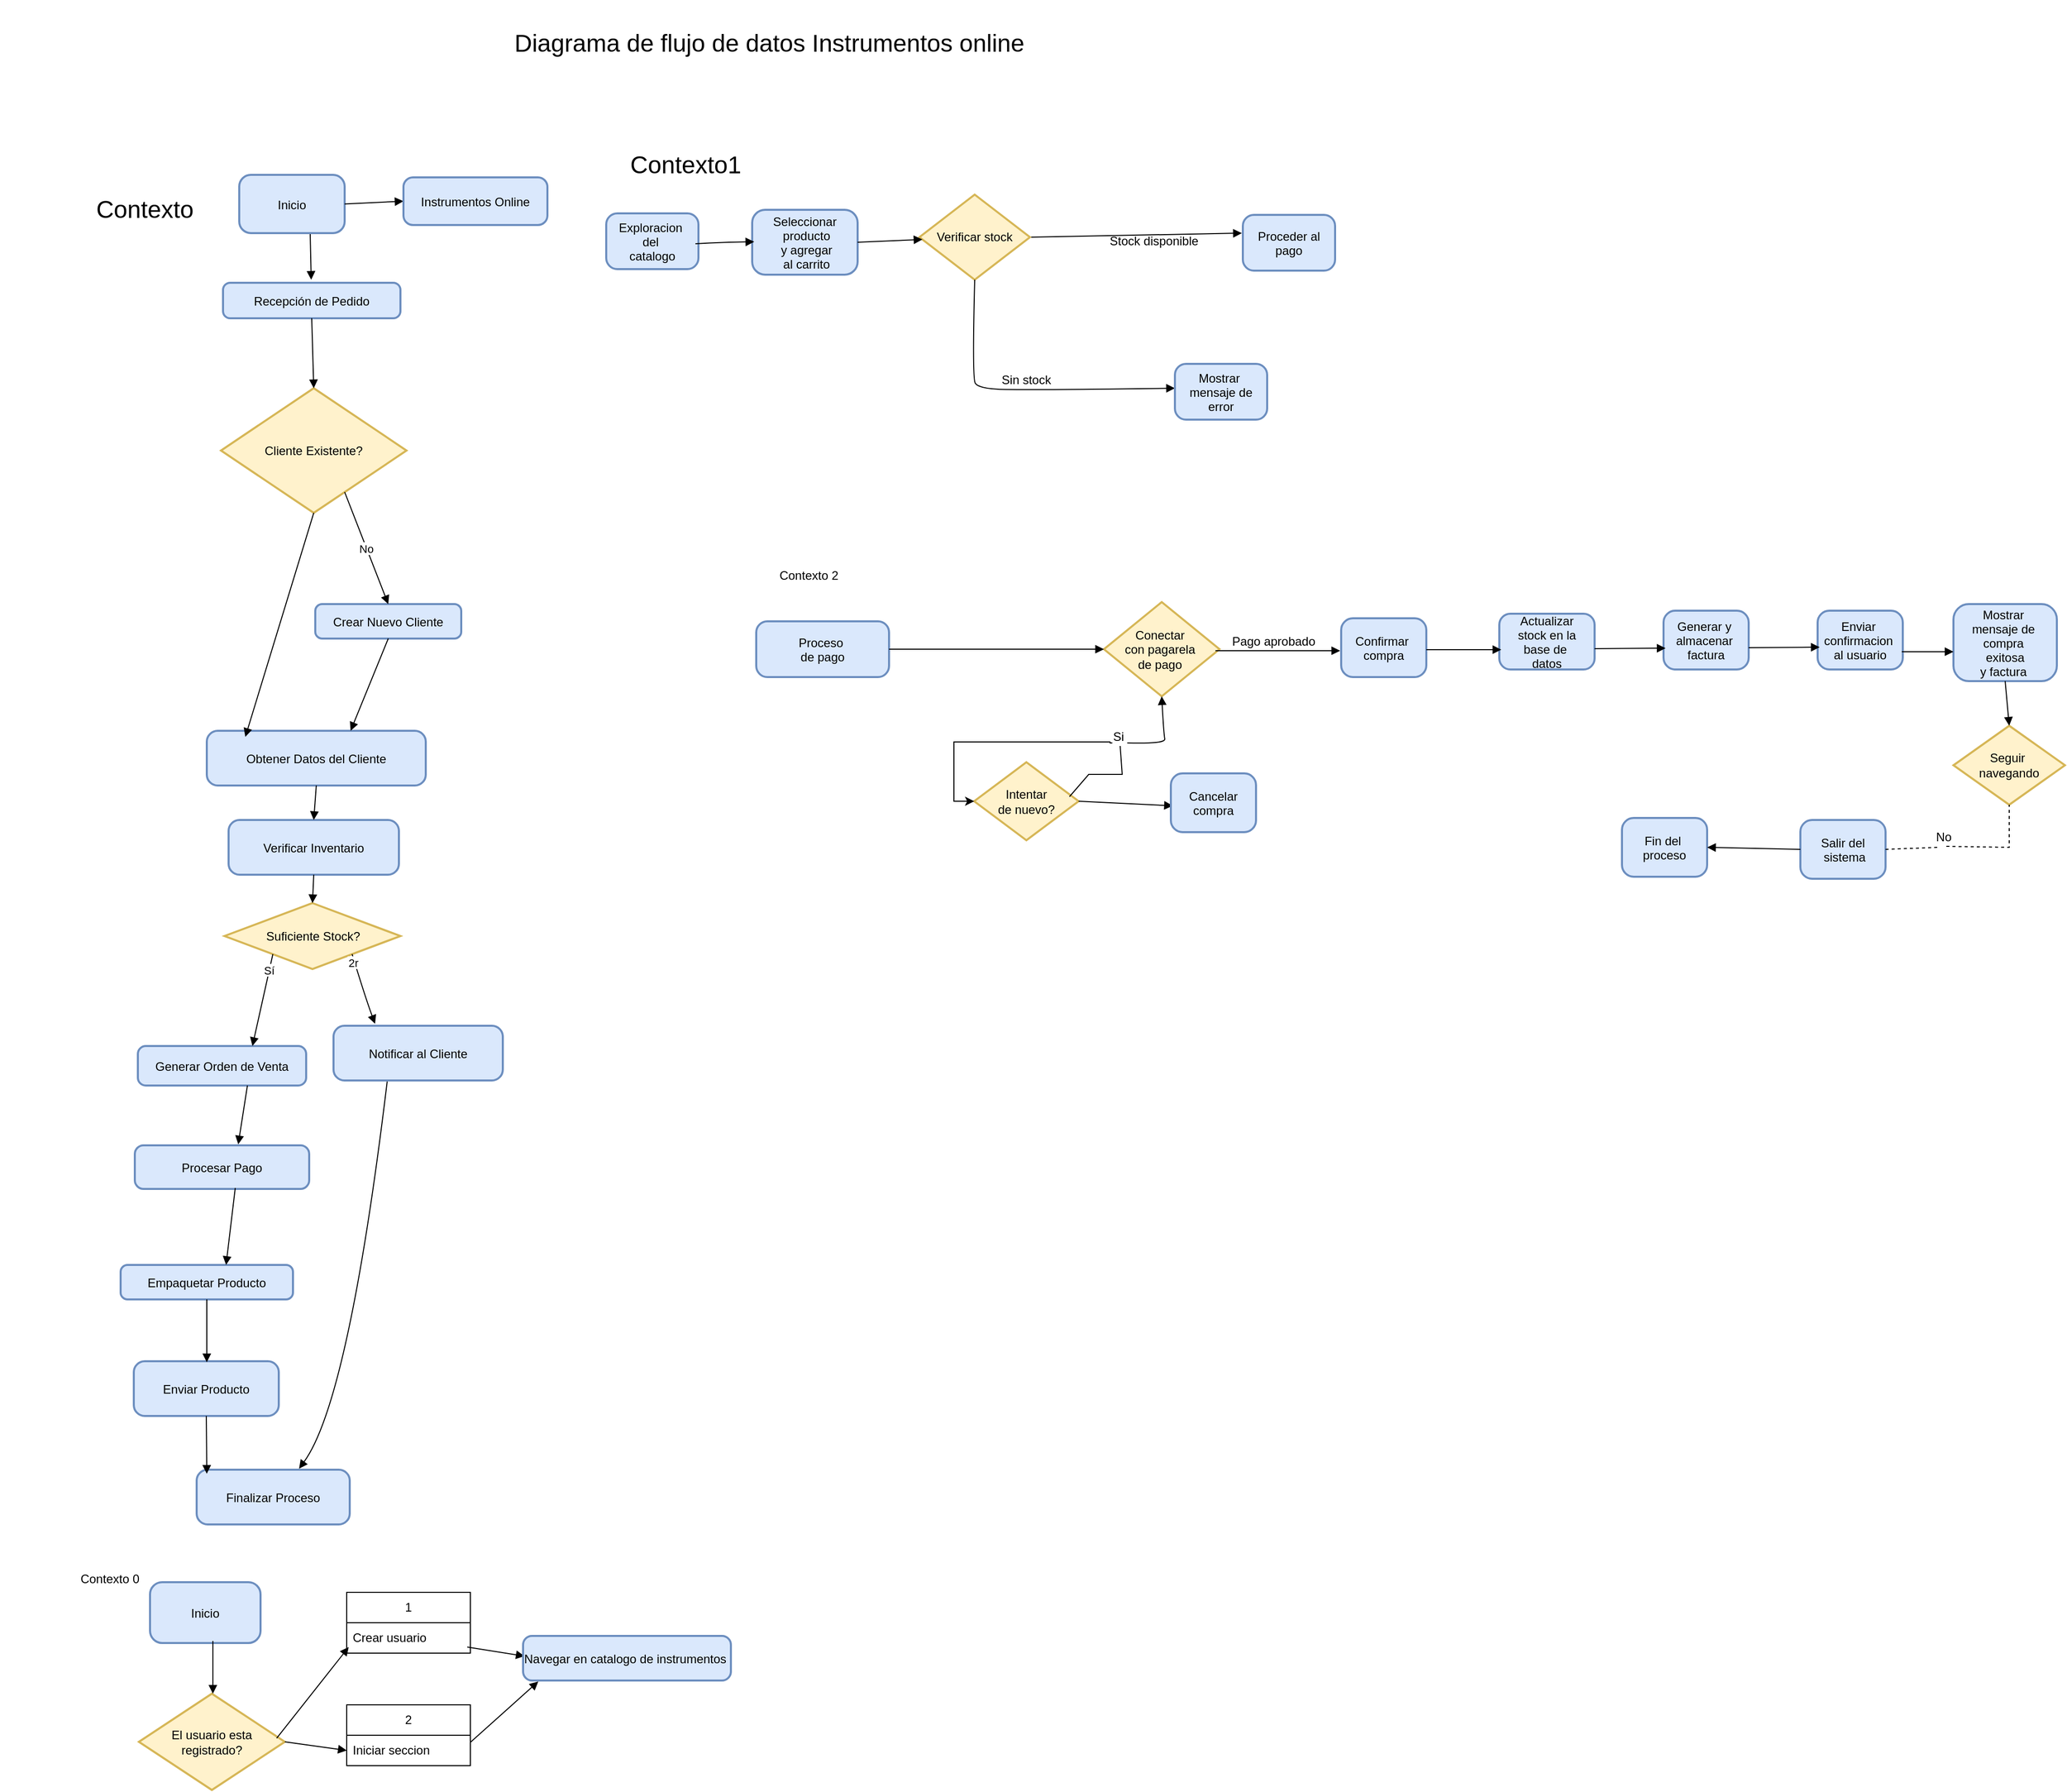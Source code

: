 <mxfile version="26.1.3">
  <diagram name="Página-1" id="5-blgEvvS2BKnFEWzmYk">
    <mxGraphModel dx="4880" dy="2408" grid="0" gridSize="10" guides="1" tooltips="1" connect="1" arrows="1" fold="1" page="0" pageScale="1" pageWidth="827" pageHeight="1169" math="0" shadow="0">
      <root>
        <mxCell id="0" />
        <mxCell id="1" parent="0" />
        <mxCell id="2" value="Inicio" style="rounded=1;arcSize=20;strokeWidth=2;fillColor=#dae8fc;strokeColor=#6c8ebf;" parent="1" vertex="1">
          <mxGeometry x="139" y="5.5" width="104" height="57.5" as="geometry" />
        </mxCell>
        <mxCell id="3" value="Recepción de Pedido" style="rounded=1;arcSize=20;strokeWidth=2;fillColor=#dae8fc;strokeColor=#6c8ebf;" parent="1" vertex="1">
          <mxGeometry x="123" y="112" width="175" height="35" as="geometry" />
        </mxCell>
        <mxCell id="4" value="Cliente Existente?" style="rhombus;strokeWidth=2;whiteSpace=wrap;fillColor=#fff2cc;strokeColor=#d6b656;" parent="1" vertex="1">
          <mxGeometry x="121" y="216" width="183" height="123" as="geometry" />
        </mxCell>
        <mxCell id="5" value="Crear Nuevo Cliente" style="rounded=1;arcSize=20;strokeWidth=2;fillColor=#dae8fc;strokeColor=#6c8ebf;" parent="1" vertex="1">
          <mxGeometry x="214" y="429" width="144" height="34" as="geometry" />
        </mxCell>
        <mxCell id="6" value="Obtener Datos del Cliente" style="rounded=1;arcSize=20;strokeWidth=2;fillColor=#dae8fc;strokeColor=#6c8ebf;" parent="1" vertex="1">
          <mxGeometry x="107" y="554" width="216" height="54" as="geometry" />
        </mxCell>
        <mxCell id="7" value="Verificar Inventario" style="rounded=1;arcSize=20;strokeWidth=2;fillColor=#dae8fc;strokeColor=#6c8ebf;" parent="1" vertex="1">
          <mxGeometry x="128.5" y="642" width="168" height="54" as="geometry" />
        </mxCell>
        <mxCell id="8" value="Suficiente Stock?" style="rhombus;strokeWidth=2;whiteSpace=wrap;fillColor=#fff2cc;strokeColor=#d6b656;" parent="1" vertex="1">
          <mxGeometry x="124.5" y="724" width="173.5" height="65" as="geometry" />
        </mxCell>
        <mxCell id="9" value="Generar Orden de Venta" style="rounded=1;arcSize=20;strokeWidth=2;fillColor=#dae8fc;strokeColor=#6c8ebf;" parent="1" vertex="1">
          <mxGeometry x="39" y="865" width="166" height="39" as="geometry" />
        </mxCell>
        <mxCell id="10" value="Notificar al Cliente" style="rounded=1;arcSize=20;strokeWidth=2;fillColor=#dae8fc;strokeColor=#6c8ebf;" parent="1" vertex="1">
          <mxGeometry x="232" y="845" width="167" height="54" as="geometry" />
        </mxCell>
        <mxCell id="11" value="Procesar Pago" style="rounded=1;arcSize=20;strokeWidth=2;fillColor=#dae8fc;strokeColor=#6c8ebf;" parent="1" vertex="1">
          <mxGeometry x="36" y="963" width="172" height="43" as="geometry" />
        </mxCell>
        <mxCell id="12" value="Empaquetar Producto" style="rounded=1;arcSize=20;strokeWidth=2;fillColor=#dae8fc;strokeColor=#6c8ebf;" parent="1" vertex="1">
          <mxGeometry x="22" y="1081" width="170" height="34" as="geometry" />
        </mxCell>
        <mxCell id="13" value="Enviar Producto" style="rounded=1;arcSize=20;strokeWidth=2;fillColor=#dae8fc;strokeColor=#6c8ebf;" parent="1" vertex="1">
          <mxGeometry x="35" y="1176" width="143" height="54" as="geometry" />
        </mxCell>
        <mxCell id="14" value="Finalizar Proceso" style="rounded=1;arcSize=20;strokeWidth=2;fillColor=#dae8fc;strokeColor=#6c8ebf;" parent="1" vertex="1">
          <mxGeometry x="97" y="1283" width="151" height="54" as="geometry" />
        </mxCell>
        <mxCell id="15" value="" style="curved=1;startArrow=none;endArrow=block;exitX=0.673;exitY=1.017;exitDx=0;exitDy=0;exitPerimeter=0;" parent="1" source="2" edge="1">
          <mxGeometry relative="1" as="geometry">
            <Array as="points" />
            <mxPoint x="210" y="109" as="targetPoint" />
          </mxGeometry>
        </mxCell>
        <mxCell id="16" value="" style="curved=1;startArrow=none;endArrow=block;exitX=0.5;exitY=1;entryX=0.5;entryY=0;" parent="1" source="3" target="4" edge="1">
          <mxGeometry relative="1" as="geometry">
            <Array as="points" />
          </mxGeometry>
        </mxCell>
        <mxCell id="17" value="No" style="curved=1;startArrow=none;endArrow=block;exitX=0.75;exitY=1;entryX=0.5;entryY=-0.01;" parent="1" source="4" target="5" edge="1">
          <mxGeometry relative="1" as="geometry">
            <Array as="points" />
          </mxGeometry>
        </mxCell>
        <mxCell id="19" value="" style="curved=1;startArrow=none;endArrow=block;exitX=0.5;exitY=0.99;entryX=0.5;entryY=-0.01;" parent="1" source="6" target="7" edge="1">
          <mxGeometry relative="1" as="geometry">
            <Array as="points" />
          </mxGeometry>
        </mxCell>
        <mxCell id="20" value="" style="curved=1;startArrow=none;endArrow=block;exitX=0.5;exitY=0.99;entryX=0.5;entryY=0;" parent="1" source="7" target="8" edge="1">
          <mxGeometry relative="1" as="geometry">
            <Array as="points" />
          </mxGeometry>
        </mxCell>
        <mxCell id="21" value="Sí" style="curved=1;startArrow=none;endArrow=block;exitX=0.09;exitY=1;" parent="1" source="8" edge="1">
          <mxGeometry x="-0.654" relative="1" as="geometry">
            <Array as="points" />
            <mxPoint x="152" y="865" as="targetPoint" />
            <mxPoint as="offset" />
          </mxGeometry>
        </mxCell>
        <mxCell id="22" value="2r" style="curved=1;startArrow=none;endArrow=block;exitX=0.91;exitY=1;" parent="1" source="8" edge="1">
          <mxGeometry x="-0.776" y="-1" relative="1" as="geometry">
            <Array as="points">
              <mxPoint x="264" y="819" />
            </Array>
            <mxPoint x="273" y="843" as="targetPoint" />
            <mxPoint as="offset" />
          </mxGeometry>
        </mxCell>
        <mxCell id="23" value="" style="curved=1;startArrow=none;endArrow=block;exitX=0.651;exitY=1;exitDx=0;exitDy=0;exitPerimeter=0;" parent="1" source="9" edge="1">
          <mxGeometry relative="1" as="geometry">
            <Array as="points" />
            <mxPoint x="138" y="962" as="targetPoint" />
          </mxGeometry>
        </mxCell>
        <mxCell id="24" value="" style="curved=1;startArrow=none;endArrow=block;exitX=0.576;exitY=0.977;exitDx=0;exitDy=0;exitPerimeter=0;" parent="1" source="11" edge="1">
          <mxGeometry relative="1" as="geometry">
            <Array as="points" />
            <mxPoint x="126" y="1081" as="targetPoint" />
          </mxGeometry>
        </mxCell>
        <mxCell id="25" value="" style="curved=1;startArrow=none;endArrow=block;exitX=0.5;exitY=1;" parent="1" source="12" edge="1">
          <mxGeometry relative="1" as="geometry">
            <Array as="points" />
            <mxPoint x="107" y="1177" as="targetPoint" />
          </mxGeometry>
        </mxCell>
        <mxCell id="26" value="" style="curved=1;startArrow=none;endArrow=block;exitX=0.5;exitY=1;" parent="1" source="13" edge="1">
          <mxGeometry relative="1" as="geometry">
            <Array as="points" />
            <mxPoint x="107" y="1287" as="targetPoint" />
          </mxGeometry>
        </mxCell>
        <mxCell id="27" value="" style="curved=1;startArrow=none;endArrow=block;exitX=0.317;exitY=1.019;entryX=0.669;entryY=-0.019;entryDx=0;entryDy=0;entryPerimeter=0;exitDx=0;exitDy=0;exitPerimeter=0;" parent="1" source="10" target="14" edge="1">
          <mxGeometry relative="1" as="geometry">
            <Array as="points">
              <mxPoint x="247" y="1215" />
            </Array>
          </mxGeometry>
        </mxCell>
        <mxCell id="28" value="" style="curved=1;startArrow=none;endArrow=block;exitX=0.5;exitY=0.99;entryX=0.66;entryY=-0.01;" parent="1" source="5" target="6" edge="1">
          <mxGeometry relative="1" as="geometry">
            <Array as="points" />
          </mxGeometry>
        </mxCell>
        <mxCell id="Ye0qC3sLedXX5NTzqYzc-29" value="" style="curved=1;startArrow=none;endArrow=block;exitX=1;exitY=0.5;exitDx=0;exitDy=0;" edge="1" parent="1" source="Ye0qC3sLedXX5NTzqYzc-53">
          <mxGeometry relative="1" as="geometry">
            <Array as="points" />
            <mxPoint x="959.197" y="99.997" as="sourcePoint" />
            <mxPoint x="1128" y="63" as="targetPoint" />
          </mxGeometry>
        </mxCell>
        <mxCell id="FErl0QxaOlPs-G_EkBT2-28" value="Stock disponible" style="text;html=1;align=center;verticalAlign=middle;whiteSpace=wrap;rounded=0;" parent="1" vertex="1">
          <mxGeometry x="994" y="55" width="95" height="32" as="geometry" />
        </mxCell>
        <mxCell id="Ye0qC3sLedXX5NTzqYzc-30" value="&lt;font style=&quot;font-size: 24px;&quot;&gt;Contexto&lt;/font&gt;" style="text;html=1;align=center;verticalAlign=middle;whiteSpace=wrap;rounded=0;" vertex="1" parent="1">
          <mxGeometry x="-80" y="-7" width="252" height="94" as="geometry" />
        </mxCell>
        <mxCell id="Ye0qC3sLedXX5NTzqYzc-31" value="Contexto 0" style="text;html=1;align=center;verticalAlign=middle;whiteSpace=wrap;rounded=0;" vertex="1" parent="1">
          <mxGeometry x="-97" y="1352" width="217" height="78" as="geometry" />
        </mxCell>
        <mxCell id="Ye0qC3sLedXX5NTzqYzc-32" value="&lt;font style=&quot;font-size: 24px;&quot;&gt;Contexto1&lt;/font&gt;" style="text;html=1;align=center;verticalAlign=middle;whiteSpace=wrap;rounded=0;" vertex="1" parent="1">
          <mxGeometry x="521" y="-26" width="117" height="43" as="geometry" />
        </mxCell>
        <mxCell id="Ye0qC3sLedXX5NTzqYzc-33" value="Contexto 2" style="text;html=1;align=center;verticalAlign=middle;whiteSpace=wrap;rounded=0;" vertex="1" parent="1">
          <mxGeometry x="628" y="373" width="146" height="56" as="geometry" />
        </mxCell>
        <mxCell id="Ye0qC3sLedXX5NTzqYzc-34" value="&lt;span style=&quot;font-size: 24px;&quot;&gt;Diagrama de flujo de datos Instrumentos online&lt;/span&gt;" style="text;html=1;align=center;verticalAlign=middle;whiteSpace=wrap;rounded=0;" vertex="1" parent="1">
          <mxGeometry x="107" y="-167" width="1110" height="86" as="geometry" />
        </mxCell>
        <mxCell id="Ye0qC3sLedXX5NTzqYzc-35" value="" style="curved=1;startArrow=none;endArrow=block;exitX=1;exitY=0.5;exitDx=0;exitDy=0;entryX=0;entryY=0.5;entryDx=0;entryDy=0;" edge="1" parent="1" source="2" target="Ye0qC3sLedXX5NTzqYzc-36">
          <mxGeometry relative="1" as="geometry">
            <Array as="points" />
            <mxPoint x="297.5" y="23" as="sourcePoint" />
            <mxPoint x="299" y="35" as="targetPoint" />
          </mxGeometry>
        </mxCell>
        <mxCell id="Ye0qC3sLedXX5NTzqYzc-36" value="Instrumentos Online" style="rounded=1;arcSize=20;strokeWidth=2;fillColor=#dae8fc;strokeColor=#6c8ebf;" vertex="1" parent="1">
          <mxGeometry x="301" y="8" width="142" height="47" as="geometry" />
        </mxCell>
        <mxCell id="Ye0qC3sLedXX5NTzqYzc-37" value="Inicio" style="rounded=1;arcSize=20;strokeWidth=2;fillColor=#dae8fc;strokeColor=#6c8ebf;" vertex="1" parent="1">
          <mxGeometry x="51" y="1394" width="109" height="60" as="geometry" />
        </mxCell>
        <mxCell id="Ye0qC3sLedXX5NTzqYzc-38" value="1" style="swimlane;fontStyle=0;childLayout=stackLayout;horizontal=1;startSize=30;horizontalStack=0;resizeParent=1;resizeParentMax=0;resizeLast=0;collapsible=1;marginBottom=0;whiteSpace=wrap;html=1;" vertex="1" parent="1">
          <mxGeometry x="245" y="1404" width="122" height="60" as="geometry" />
        </mxCell>
        <mxCell id="Ye0qC3sLedXX5NTzqYzc-39" value="Crear usuario" style="text;strokeColor=none;fillColor=none;align=left;verticalAlign=middle;spacingLeft=4;spacingRight=4;overflow=hidden;points=[[0,0.5],[1,0.5]];portConstraint=eastwest;rotatable=0;whiteSpace=wrap;html=1;" vertex="1" parent="Ye0qC3sLedXX5NTzqYzc-38">
          <mxGeometry y="30" width="122" height="30" as="geometry" />
        </mxCell>
        <mxCell id="Ye0qC3sLedXX5NTzqYzc-50" value="" style="curved=1;startArrow=none;endArrow=block;entryX=0;entryY=0.5;entryDx=0;entryDy=0;exitX=0.975;exitY=0.8;exitDx=0;exitDy=0;exitPerimeter=0;" edge="1" parent="Ye0qC3sLedXX5NTzqYzc-38" source="Ye0qC3sLedXX5NTzqYzc-39">
          <mxGeometry relative="1" as="geometry">
            <Array as="points" />
            <mxPoint x="127" y="55" as="sourcePoint" />
            <mxPoint x="175.5" y="63" as="targetPoint" />
          </mxGeometry>
        </mxCell>
        <mxCell id="Ye0qC3sLedXX5NTzqYzc-42" value="2" style="swimlane;fontStyle=0;childLayout=stackLayout;horizontal=1;startSize=30;horizontalStack=0;resizeParent=1;resizeParentMax=0;resizeLast=0;collapsible=1;marginBottom=0;whiteSpace=wrap;html=1;" vertex="1" parent="1">
          <mxGeometry x="245" y="1515" width="122" height="60" as="geometry" />
        </mxCell>
        <mxCell id="Ye0qC3sLedXX5NTzqYzc-43" value="Iniciar seccion&amp;nbsp;" style="text;strokeColor=none;fillColor=none;align=left;verticalAlign=middle;spacingLeft=4;spacingRight=4;overflow=hidden;points=[[0,0.5],[1,0.5]];portConstraint=eastwest;rotatable=0;whiteSpace=wrap;html=1;" vertex="1" parent="Ye0qC3sLedXX5NTzqYzc-42">
          <mxGeometry y="30" width="122" height="30" as="geometry" />
        </mxCell>
        <mxCell id="Ye0qC3sLedXX5NTzqYzc-44" value="Navegar en catalogo de instrumentos " style="rounded=1;arcSize=20;strokeWidth=2;fillColor=#dae8fc;strokeColor=#6c8ebf;" vertex="1" parent="1">
          <mxGeometry x="419" y="1447" width="205" height="44" as="geometry" />
        </mxCell>
        <mxCell id="Ye0qC3sLedXX5NTzqYzc-45" value="El usuario esta registrado?" style="rhombus;strokeWidth=2;whiteSpace=wrap;fillColor=#fff2cc;strokeColor=#d6b656;" vertex="1" parent="1">
          <mxGeometry x="40" y="1504" width="144" height="95" as="geometry" />
        </mxCell>
        <mxCell id="Ye0qC3sLedXX5NTzqYzc-46" value="" style="curved=1;startArrow=none;endArrow=block;" edge="1" parent="1">
          <mxGeometry relative="1" as="geometry">
            <Array as="points" />
            <mxPoint x="113" y="1452" as="sourcePoint" />
            <mxPoint x="113" y="1504" as="targetPoint" />
          </mxGeometry>
        </mxCell>
        <mxCell id="Ye0qC3sLedXX5NTzqYzc-47" value="" style="curved=1;startArrow=none;endArrow=block;entryX=0.016;entryY=0.8;entryDx=0;entryDy=0;entryPerimeter=0;exitX=0.944;exitY=0.463;exitDx=0;exitDy=0;exitPerimeter=0;" edge="1" parent="1" source="Ye0qC3sLedXX5NTzqYzc-45" target="Ye0qC3sLedXX5NTzqYzc-39">
          <mxGeometry relative="1" as="geometry">
            <Array as="points" />
            <mxPoint x="189" y="1425" as="sourcePoint" />
            <mxPoint x="191" y="1473" as="targetPoint" />
          </mxGeometry>
        </mxCell>
        <mxCell id="Ye0qC3sLedXX5NTzqYzc-48" value="" style="curved=1;startArrow=none;endArrow=block;exitX=1;exitY=0.5;exitDx=0;exitDy=0;entryX=0;entryY=0.5;entryDx=0;entryDy=0;" edge="1" parent="1" source="Ye0qC3sLedXX5NTzqYzc-45" target="Ye0qC3sLedXX5NTzqYzc-43">
          <mxGeometry relative="1" as="geometry">
            <Array as="points" />
            <mxPoint x="133" y="1472" as="sourcePoint" />
            <mxPoint x="185" y="1548" as="targetPoint" />
          </mxGeometry>
        </mxCell>
        <mxCell id="Ye0qC3sLedXX5NTzqYzc-49" value="" style="curved=1;startArrow=none;endArrow=block;exitX=1;exitY=0.5;exitDx=0;exitDy=0;entryX=0.073;entryY=1.023;entryDx=0;entryDy=0;entryPerimeter=0;" edge="1" parent="1" target="Ye0qC3sLedXX5NTzqYzc-44">
          <mxGeometry relative="1" as="geometry">
            <Array as="points" />
            <mxPoint x="367" y="1552" as="sourcePoint" />
            <mxPoint x="428" y="1560" as="targetPoint" />
          </mxGeometry>
        </mxCell>
        <mxCell id="Ye0qC3sLedXX5NTzqYzc-51" value="Exploracion &#xa;del &#xa;catalogo" style="rounded=1;arcSize=20;strokeWidth=2;fillColor=#dae8fc;strokeColor=#6c8ebf;" vertex="1" parent="1">
          <mxGeometry x="501" y="43.5" width="91" height="55" as="geometry" />
        </mxCell>
        <mxCell id="Ye0qC3sLedXX5NTzqYzc-52" value="Seleccionar&#xa; producto&#xa; y agregar&#xa; al carrito" style="rounded=1;arcSize=20;strokeWidth=2;fillColor=#dae8fc;strokeColor=#6c8ebf;" vertex="1" parent="1">
          <mxGeometry x="645" y="40" width="104" height="64" as="geometry" />
        </mxCell>
        <mxCell id="Ye0qC3sLedXX5NTzqYzc-53" value="Verificar stock" style="rhombus;strokeWidth=2;whiteSpace=wrap;fillColor=#fff2cc;strokeColor=#d6b656;" vertex="1" parent="1">
          <mxGeometry x="810" y="25" width="109" height="84" as="geometry" />
        </mxCell>
        <mxCell id="Ye0qC3sLedXX5NTzqYzc-54" value="" style="curved=1;startArrow=none;endArrow=block;exitX=0.5;exitY=1;exitDx=0;exitDy=0;" edge="1" parent="1" source="4">
          <mxGeometry relative="1" as="geometry">
            <Array as="points" />
            <mxPoint x="191" y="378" as="sourcePoint" />
            <mxPoint x="145" y="560" as="targetPoint" />
          </mxGeometry>
        </mxCell>
        <mxCell id="Ye0qC3sLedXX5NTzqYzc-55" value="Proceder al&#xa;pago" style="rounded=1;arcSize=20;strokeWidth=2;fillColor=#dae8fc;strokeColor=#6c8ebf;" vertex="1" parent="1">
          <mxGeometry x="1129" y="45" width="91" height="55" as="geometry" />
        </mxCell>
        <mxCell id="Ye0qC3sLedXX5NTzqYzc-56" value="" style="curved=1;startArrow=none;endArrow=block;exitX=0.5;exitY=1;exitDx=0;exitDy=0;" edge="1" parent="1" source="Ye0qC3sLedXX5NTzqYzc-53">
          <mxGeometry relative="1" as="geometry">
            <Array as="points">
              <mxPoint x="862" y="206" />
              <mxPoint x="868" y="216" />
              <mxPoint x="907" y="218" />
            </Array>
            <mxPoint x="810" y="212" as="sourcePoint" />
            <mxPoint x="1062" y="216" as="targetPoint" />
          </mxGeometry>
        </mxCell>
        <mxCell id="Ye0qC3sLedXX5NTzqYzc-57" value="Sin stock" style="text;html=1;align=center;verticalAlign=middle;whiteSpace=wrap;rounded=0;" vertex="1" parent="1">
          <mxGeometry x="868" y="192" width="95" height="32" as="geometry" />
        </mxCell>
        <mxCell id="Ye0qC3sLedXX5NTzqYzc-58" value="Mostrar &#xa;mensaje de&#xa;error" style="rounded=1;arcSize=20;strokeWidth=2;fillColor=#dae8fc;strokeColor=#6c8ebf;" vertex="1" parent="1">
          <mxGeometry x="1062" y="192" width="91" height="55" as="geometry" />
        </mxCell>
        <mxCell id="Ye0qC3sLedXX5NTzqYzc-59" value="" style="curved=1;startArrow=none;endArrow=block;exitX=1;exitY=0.5;exitDx=0;exitDy=0;entryX=0;entryY=0.5;entryDx=0;entryDy=0;" edge="1" parent="1">
          <mxGeometry relative="1" as="geometry">
            <Array as="points">
              <mxPoint x="618" y="72" />
            </Array>
            <mxPoint x="589" y="73.5" as="sourcePoint" />
            <mxPoint x="647" y="71.5" as="targetPoint" />
          </mxGeometry>
        </mxCell>
        <mxCell id="Ye0qC3sLedXX5NTzqYzc-61" value="" style="curved=1;startArrow=none;endArrow=block;exitX=1;exitY=0.5;exitDx=0;exitDy=0;" edge="1" parent="1" source="Ye0qC3sLedXX5NTzqYzc-52" target="Ye0qC3sLedXX5NTzqYzc-53">
          <mxGeometry relative="1" as="geometry">
            <Array as="points" />
            <mxPoint x="802" y="105" as="sourcePoint" />
            <mxPoint x="803" y="150" as="targetPoint" />
          </mxGeometry>
        </mxCell>
        <mxCell id="Ye0qC3sLedXX5NTzqYzc-62" value="Proceso &#xa;de pago" style="rounded=1;arcSize=20;strokeWidth=2;fillColor=#dae8fc;strokeColor=#6c8ebf;" vertex="1" parent="1">
          <mxGeometry x="649" y="446" width="131" height="55" as="geometry" />
        </mxCell>
        <mxCell id="Ye0qC3sLedXX5NTzqYzc-63" value="Conectar &#xa;con pagarela &#xa;de pago " style="rhombus;strokeWidth=2;whiteSpace=wrap;fillColor=#fff2cc;strokeColor=#d6b656;" vertex="1" parent="1">
          <mxGeometry x="992" y="427" width="114" height="93" as="geometry" />
        </mxCell>
        <mxCell id="Ye0qC3sLedXX5NTzqYzc-64" value="" style="curved=1;startArrow=none;endArrow=block;entryX=0;entryY=0.5;entryDx=0;entryDy=0;exitX=1;exitY=0.5;exitDx=0;exitDy=0;" edge="1" parent="1" source="Ye0qC3sLedXX5NTzqYzc-62" target="Ye0qC3sLedXX5NTzqYzc-63">
          <mxGeometry relative="1" as="geometry">
            <Array as="points" />
            <mxPoint x="602" y="551" as="sourcePoint" />
            <mxPoint x="393" y="637" as="targetPoint" />
          </mxGeometry>
        </mxCell>
        <mxCell id="Ye0qC3sLedXX5NTzqYzc-65" value="Intentar&#xa;de nuevo?" style="rhombus;strokeWidth=2;whiteSpace=wrap;fillColor=#fff2cc;strokeColor=#d6b656;" vertex="1" parent="1">
          <mxGeometry x="864" y="585" width="103" height="77" as="geometry" />
        </mxCell>
        <mxCell id="Ye0qC3sLedXX5NTzqYzc-66" value="" style="curved=1;startArrow=none;endArrow=block;entryX=0.5;entryY=1;entryDx=0;entryDy=0;exitX=0.84;exitY=1;exitDx=0;exitDy=0;exitPerimeter=0;" edge="1" parent="1" source="Ye0qC3sLedXX5NTzqYzc-67" target="Ye0qC3sLedXX5NTzqYzc-63">
          <mxGeometry relative="1" as="geometry">
            <Array as="points">
              <mxPoint x="1053" y="567" />
              <mxPoint x="1051" y="557" />
            </Array>
            <mxPoint x="854" y="568" as="sourcePoint" />
            <mxPoint x="1002" y="484" as="targetPoint" />
          </mxGeometry>
        </mxCell>
        <mxCell id="Ye0qC3sLedXX5NTzqYzc-68" value="" style="curved=1;startArrow=none;endArrow=block;exitX=1;exitY=0.5;exitDx=0;exitDy=0;" edge="1" parent="1" source="Ye0qC3sLedXX5NTzqYzc-65">
          <mxGeometry relative="1" as="geometry">
            <Array as="points" />
            <mxPoint x="854" y="568" as="sourcePoint" />
            <mxPoint x="1060" y="628" as="targetPoint" />
          </mxGeometry>
        </mxCell>
        <mxCell id="Ye0qC3sLedXX5NTzqYzc-69" style="edgeStyle=orthogonalEdgeStyle;rounded=0;orthogonalLoop=1;jettySize=auto;html=1;exitX=0.25;exitY=1;exitDx=0;exitDy=0;entryX=0;entryY=0.5;entryDx=0;entryDy=0;" edge="1" parent="1" source="Ye0qC3sLedXX5NTzqYzc-67" target="Ye0qC3sLedXX5NTzqYzc-65">
          <mxGeometry relative="1" as="geometry">
            <Array as="points">
              <mxPoint x="998" y="565" />
              <mxPoint x="844" y="565" />
              <mxPoint x="844" y="624" />
            </Array>
          </mxGeometry>
        </mxCell>
        <mxCell id="Ye0qC3sLedXX5NTzqYzc-67" value="Si" style="text;html=1;align=center;verticalAlign=middle;whiteSpace=wrap;rounded=0;" vertex="1" parent="1">
          <mxGeometry x="994" y="554" width="25" height="12" as="geometry" />
        </mxCell>
        <mxCell id="Ye0qC3sLedXX5NTzqYzc-73" value="Cancelar&#xa;compra" style="rounded=1;arcSize=20;strokeWidth=2;fillColor=#dae8fc;strokeColor=#6c8ebf;" vertex="1" parent="1">
          <mxGeometry x="1058" y="596" width="84" height="58" as="geometry" />
        </mxCell>
        <mxCell id="Ye0qC3sLedXX5NTzqYzc-74" value="" style="endArrow=none;html=1;rounded=0;" edge="1" parent="1">
          <mxGeometry width="50" height="50" relative="1" as="geometry">
            <mxPoint x="958" y="619" as="sourcePoint" />
            <mxPoint x="1008" y="569" as="targetPoint" />
            <Array as="points">
              <mxPoint x="977" y="597" />
              <mxPoint x="1010" y="597" />
            </Array>
          </mxGeometry>
        </mxCell>
        <mxCell id="Ye0qC3sLedXX5NTzqYzc-75" value="Confirmar &#xa;compra" style="rounded=1;arcSize=20;strokeWidth=2;fillColor=#dae8fc;strokeColor=#6c8ebf;" vertex="1" parent="1">
          <mxGeometry x="1226" y="443" width="84" height="58" as="geometry" />
        </mxCell>
        <mxCell id="Ye0qC3sLedXX5NTzqYzc-76" value="" style="curved=1;startArrow=none;endArrow=block;" edge="1" parent="1">
          <mxGeometry relative="1" as="geometry">
            <Array as="points" />
            <mxPoint x="1102" y="475" as="sourcePoint" />
            <mxPoint x="1225" y="475" as="targetPoint" />
          </mxGeometry>
        </mxCell>
        <mxCell id="Ye0qC3sLedXX5NTzqYzc-77" value="Pago aprobado" style="text;html=1;align=center;verticalAlign=middle;whiteSpace=wrap;rounded=0;" vertex="1" parent="1">
          <mxGeometry x="1114" y="459.5" width="91" height="13" as="geometry" />
        </mxCell>
        <mxCell id="Ye0qC3sLedXX5NTzqYzc-80" value="Actualizar&#xa;stock en la&#xa;base de &#xa;datos" style="rounded=1;arcSize=20;strokeWidth=2;fillColor=#dae8fc;strokeColor=#6c8ebf;" vertex="1" parent="1">
          <mxGeometry x="1382" y="438.5" width="94" height="55" as="geometry" />
        </mxCell>
        <mxCell id="Ye0qC3sLedXX5NTzqYzc-81" value="Generar y &#xa;almacenar &#xa;factura" style="rounded=1;arcSize=20;strokeWidth=2;fillColor=#dae8fc;strokeColor=#6c8ebf;" vertex="1" parent="1">
          <mxGeometry x="1544" y="435.5" width="84" height="58" as="geometry" />
        </mxCell>
        <mxCell id="Ye0qC3sLedXX5NTzqYzc-82" value="Enviar &#xa;confirmacion &#xa;al usuario" style="rounded=1;arcSize=20;strokeWidth=2;fillColor=#dae8fc;strokeColor=#6c8ebf;" vertex="1" parent="1">
          <mxGeometry x="1696" y="435.5" width="84" height="58" as="geometry" />
        </mxCell>
        <mxCell id="Ye0qC3sLedXX5NTzqYzc-83" value="Mostrar &#xa;mensaje de &#xa;compra &#xa;exitosa&#xa;y factura " style="rounded=1;arcSize=20;strokeWidth=2;fillColor=#dae8fc;strokeColor=#6c8ebf;" vertex="1" parent="1">
          <mxGeometry x="1830" y="429" width="102" height="76" as="geometry" />
        </mxCell>
        <mxCell id="Ye0qC3sLedXX5NTzqYzc-84" value="" style="curved=1;startArrow=none;endArrow=block;entryX=0.021;entryY=0.645;entryDx=0;entryDy=0;entryPerimeter=0;" edge="1" parent="1" target="Ye0qC3sLedXX5NTzqYzc-80">
          <mxGeometry relative="1" as="geometry">
            <Array as="points" />
            <mxPoint x="1310" y="474" as="sourcePoint" />
            <mxPoint x="1384" y="480" as="targetPoint" />
          </mxGeometry>
        </mxCell>
        <mxCell id="Ye0qC3sLedXX5NTzqYzc-85" value="" style="curved=1;startArrow=none;endArrow=block;entryX=0.021;entryY=0.645;entryDx=0;entryDy=0;entryPerimeter=0;exitX=1;exitY=0.627;exitDx=0;exitDy=0;exitPerimeter=0;" edge="1" parent="1" source="Ye0qC3sLedXX5NTzqYzc-80">
          <mxGeometry relative="1" as="geometry">
            <Array as="points" />
            <mxPoint x="1478" y="469" as="sourcePoint" />
            <mxPoint x="1546" y="472.5" as="targetPoint" />
          </mxGeometry>
        </mxCell>
        <mxCell id="Ye0qC3sLedXX5NTzqYzc-86" value="" style="curved=1;startArrow=none;endArrow=block;entryX=0.021;entryY=0.645;entryDx=0;entryDy=0;entryPerimeter=0;" edge="1" parent="1">
          <mxGeometry relative="1" as="geometry">
            <Array as="points" />
            <mxPoint x="1628" y="472" as="sourcePoint" />
            <mxPoint x="1698" y="471.5" as="targetPoint" />
          </mxGeometry>
        </mxCell>
        <mxCell id="Ye0qC3sLedXX5NTzqYzc-87" value="" style="curved=1;startArrow=none;endArrow=block;entryX=0.021;entryY=0.645;entryDx=0;entryDy=0;entryPerimeter=0;exitX=0.988;exitY=0.698;exitDx=0;exitDy=0;exitPerimeter=0;" edge="1" parent="1" source="Ye0qC3sLedXX5NTzqYzc-82">
          <mxGeometry relative="1" as="geometry">
            <Array as="points" />
            <mxPoint x="1784" y="476" as="sourcePoint" />
            <mxPoint x="1830" y="476" as="targetPoint" />
          </mxGeometry>
        </mxCell>
        <mxCell id="Ye0qC3sLedXX5NTzqYzc-88" value="Fin del &#xa;proceso" style="rounded=1;arcSize=20;strokeWidth=2;fillColor=#dae8fc;strokeColor=#6c8ebf;" vertex="1" parent="1">
          <mxGeometry x="1503" y="640" width="84" height="58" as="geometry" />
        </mxCell>
        <mxCell id="Ye0qC3sLedXX5NTzqYzc-89" value="Salir del&#xa; sistema" style="rounded=1;arcSize=20;strokeWidth=2;fillColor=#dae8fc;strokeColor=#6c8ebf;" vertex="1" parent="1">
          <mxGeometry x="1679" y="642" width="84" height="58" as="geometry" />
        </mxCell>
        <mxCell id="Ye0qC3sLedXX5NTzqYzc-90" value="Seguir &#xa;navegando" style="rhombus;strokeWidth=2;whiteSpace=wrap;fillColor=#fff2cc;strokeColor=#d6b656;" vertex="1" parent="1">
          <mxGeometry x="1830" y="549" width="110" height="78" as="geometry" />
        </mxCell>
        <mxCell id="Ye0qC3sLedXX5NTzqYzc-91" value="" style="endArrow=none;dashed=1;html=1;rounded=0;entryX=0.5;entryY=1;entryDx=0;entryDy=0;exitX=0.606;exitY=0.846;exitDx=0;exitDy=0;exitPerimeter=0;" edge="1" parent="1" source="Ye0qC3sLedXX5NTzqYzc-94" target="Ye0qC3sLedXX5NTzqYzc-90">
          <mxGeometry width="50" height="50" relative="1" as="geometry">
            <mxPoint x="1829" y="666" as="sourcePoint" />
            <mxPoint x="1862" y="632" as="targetPoint" />
            <Array as="points">
              <mxPoint x="1885" y="669" />
            </Array>
          </mxGeometry>
        </mxCell>
        <mxCell id="Ye0qC3sLedXX5NTzqYzc-92" value="" style="curved=1;startArrow=none;endArrow=block;exitX=0;exitY=0.5;exitDx=0;exitDy=0;entryX=1;entryY=0.5;entryDx=0;entryDy=0;" edge="1" parent="1" source="Ye0qC3sLedXX5NTzqYzc-89" target="Ye0qC3sLedXX5NTzqYzc-88">
          <mxGeometry relative="1" as="geometry">
            <Array as="points" />
            <mxPoint x="1598" y="591.5" as="sourcePoint" />
            <mxPoint x="1600" y="673" as="targetPoint" />
          </mxGeometry>
        </mxCell>
        <mxCell id="Ye0qC3sLedXX5NTzqYzc-95" value="" style="endArrow=none;dashed=1;html=1;rounded=0;exitX=1;exitY=0.5;exitDx=0;exitDy=0;" edge="1" parent="1" source="Ye0qC3sLedXX5NTzqYzc-89">
          <mxGeometry width="50" height="50" relative="1" as="geometry">
            <mxPoint x="1763" y="671" as="sourcePoint" />
            <mxPoint x="1814" y="669" as="targetPoint" />
            <Array as="points" />
          </mxGeometry>
        </mxCell>
        <mxCell id="Ye0qC3sLedXX5NTzqYzc-94" value="No" style="text;html=1;align=center;verticalAlign=middle;resizable=0;points=[];autosize=1;strokeColor=none;fillColor=none;" vertex="1" parent="1">
          <mxGeometry x="1803" y="646" width="33" height="26" as="geometry" />
        </mxCell>
        <mxCell id="Ye0qC3sLedXX5NTzqYzc-96" value="" style="curved=1;startArrow=none;endArrow=block;entryX=0.5;entryY=0;entryDx=0;entryDy=0;exitX=0.5;exitY=1;exitDx=0;exitDy=0;" edge="1" parent="1" source="Ye0qC3sLedXX5NTzqYzc-83" target="Ye0qC3sLedXX5NTzqYzc-90">
          <mxGeometry relative="1" as="geometry">
            <Array as="points" />
            <mxPoint x="1896" y="525" as="sourcePoint" />
            <mxPoint x="1823" y="518" as="targetPoint" />
          </mxGeometry>
        </mxCell>
      </root>
    </mxGraphModel>
  </diagram>
</mxfile>
